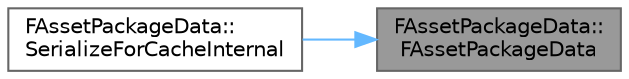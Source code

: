 digraph "FAssetPackageData::FAssetPackageData"
{
 // INTERACTIVE_SVG=YES
 // LATEX_PDF_SIZE
  bgcolor="transparent";
  edge [fontname=Helvetica,fontsize=10,labelfontname=Helvetica,labelfontsize=10];
  node [fontname=Helvetica,fontsize=10,shape=box,height=0.2,width=0.4];
  rankdir="RL";
  Node1 [id="Node000001",label="FAssetPackageData::\lFAssetPackageData",height=0.2,width=0.4,color="gray40", fillcolor="grey60", style="filled", fontcolor="black",tooltip=" "];
  Node1 -> Node2 [id="edge1_Node000001_Node000002",dir="back",color="steelblue1",style="solid",tooltip=" "];
  Node2 [id="Node000002",label="FAssetPackageData::\lSerializeForCacheInternal",height=0.2,width=0.4,color="grey40", fillcolor="white", style="filled",URL="$db/df4/classFAssetPackageData.html#ae4550e5ae5e98dded44f16a534c26f84",tooltip=" "];
}
